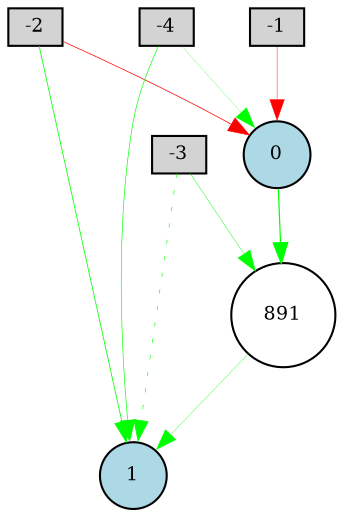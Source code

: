 digraph {
	node [fontsize=9 height=0.2 shape=circle width=0.2]
	-1 [fillcolor=lightgray shape=box style=filled]
	-2 [fillcolor=lightgray shape=box style=filled]
	-3 [fillcolor=lightgray shape=box style=filled]
	-4 [fillcolor=lightgray shape=box style=filled]
	0 [fillcolor=lightblue style=filled]
	1 [fillcolor=lightblue style=filled]
	891 [fillcolor=white style=filled]
	-1 -> 0 [color=red penwidth=0.20676274791122898 style=solid]
	-2 -> 0 [color=red penwidth=0.3487854143264425 style=solid]
	-2 -> 1 [color=green penwidth=0.37952048833463026 style=solid]
	-3 -> 1 [color=green penwidth=0.301824810459489 style=dotted]
	-4 -> 0 [color=green penwidth=0.11065981564809214 style=solid]
	-3 -> 891 [color=green penwidth=0.2066038404413807 style=solid]
	891 -> 1 [color=green penwidth=0.16826373214640938 style=solid]
	0 -> 891 [color=green penwidth=0.574578785791046 style=solid]
	-4 -> 1 [color=green penwidth=0.31232918138641774 style=solid]
}
